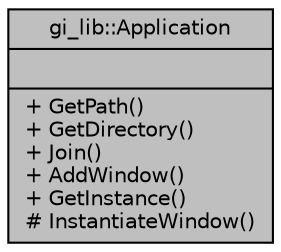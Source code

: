 digraph "gi_lib::Application"
{
  edge [fontname="Helvetica",fontsize="10",labelfontname="Helvetica",labelfontsize="10"];
  node [fontname="Helvetica",fontsize="10",shape=record];
  Node1 [label="{gi_lib::Application\n||+ GetPath()\l+ GetDirectory()\l+ Join()\l+ AddWindow()\l+ GetInstance()\l# InstantiateWindow()\l}",height=0.2,width=0.4,color="black", fillcolor="grey75", style="filled", fontcolor="black"];
}
